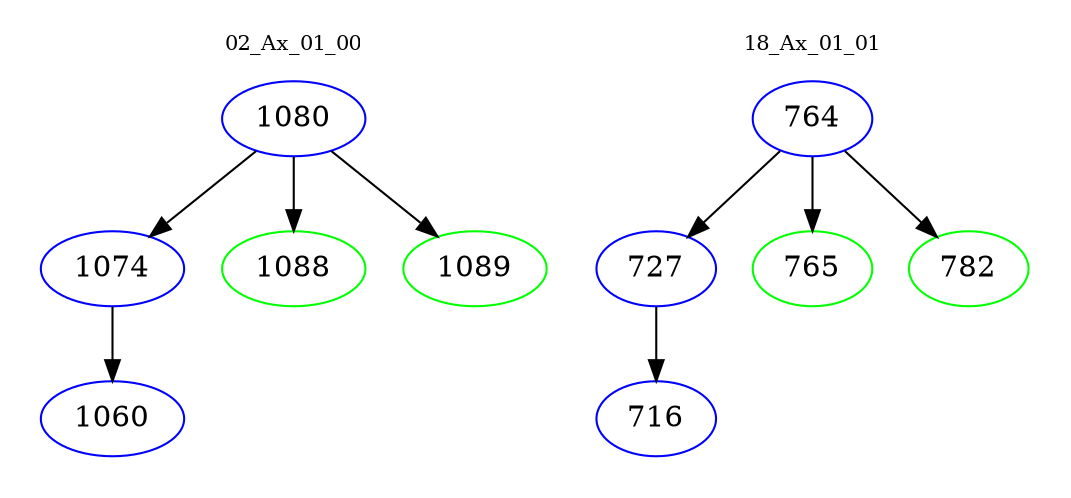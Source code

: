 digraph{
subgraph cluster_0 {
color = white
label = "02_Ax_01_00";
fontsize=10;
T0_1080 [label="1080", color="blue"]
T0_1080 -> T0_1074 [color="black"]
T0_1074 [label="1074", color="blue"]
T0_1074 -> T0_1060 [color="black"]
T0_1060 [label="1060", color="blue"]
T0_1080 -> T0_1088 [color="black"]
T0_1088 [label="1088", color="green"]
T0_1080 -> T0_1089 [color="black"]
T0_1089 [label="1089", color="green"]
}
subgraph cluster_1 {
color = white
label = "18_Ax_01_01";
fontsize=10;
T1_764 [label="764", color="blue"]
T1_764 -> T1_727 [color="black"]
T1_727 [label="727", color="blue"]
T1_727 -> T1_716 [color="black"]
T1_716 [label="716", color="blue"]
T1_764 -> T1_765 [color="black"]
T1_765 [label="765", color="green"]
T1_764 -> T1_782 [color="black"]
T1_782 [label="782", color="green"]
}
}
